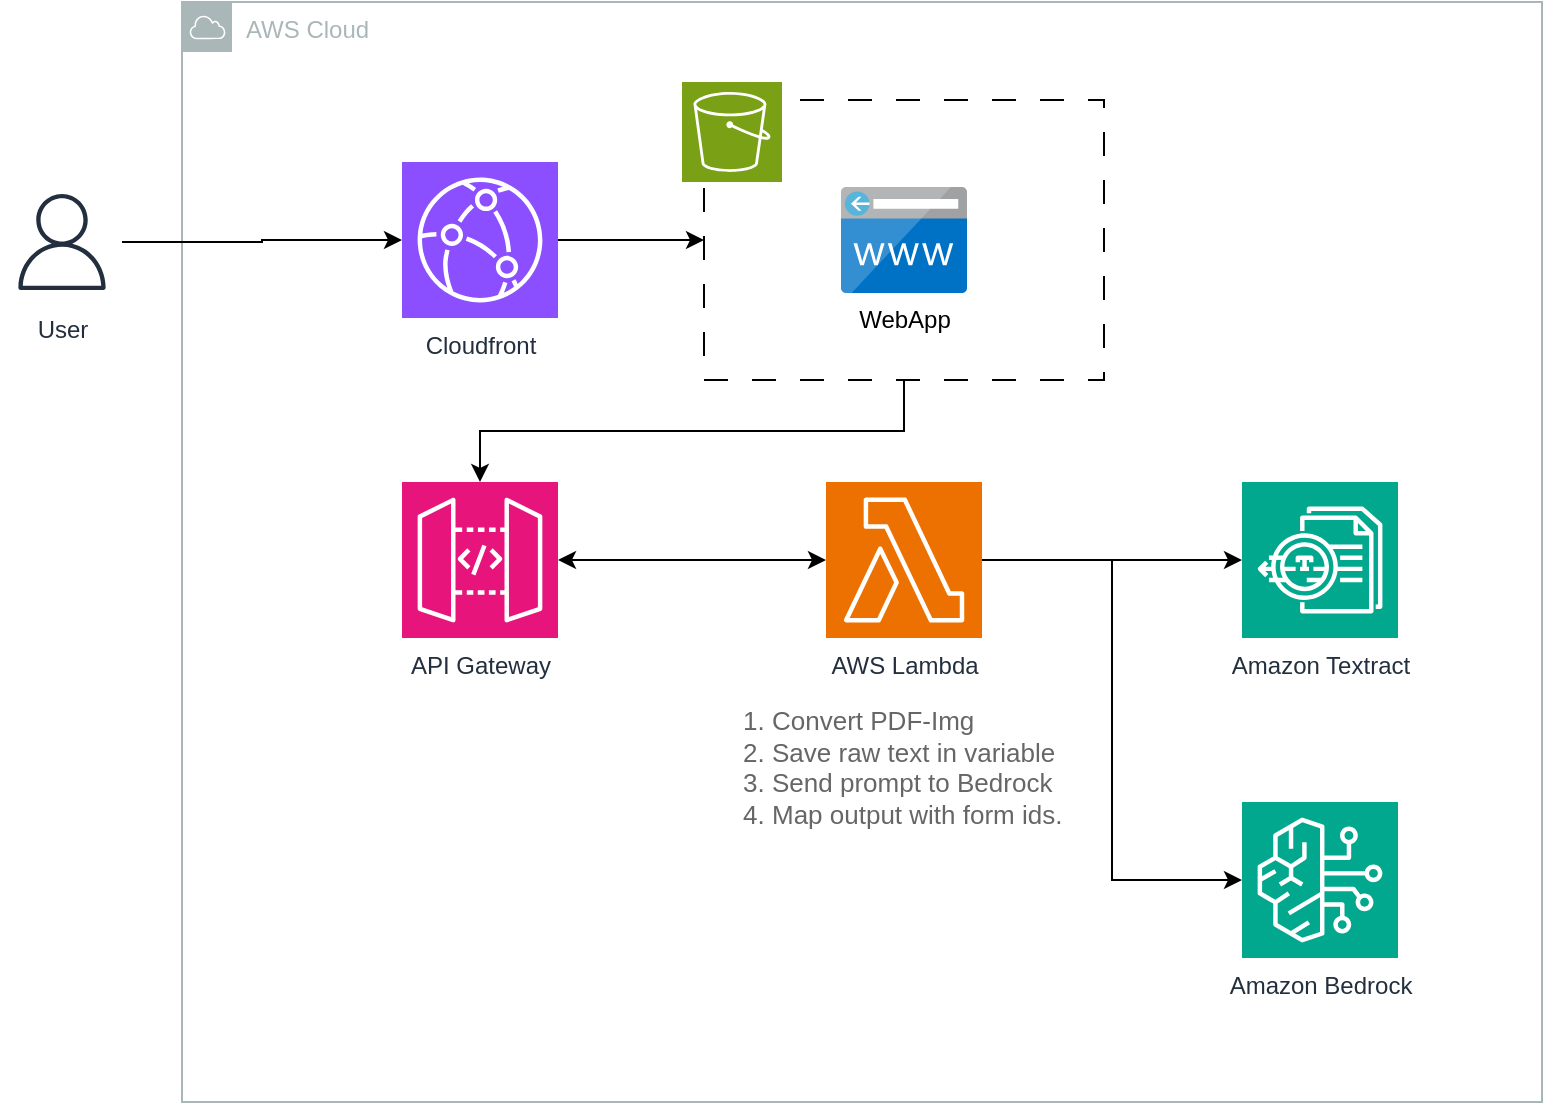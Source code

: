 <mxfile version="25.0.3">
  <diagram name="Page-1" id="0IRz8NS_Ctola5gJliLA">
    <mxGraphModel dx="2049" dy="1087" grid="1" gridSize="10" guides="1" tooltips="1" connect="1" arrows="1" fold="1" page="1" pageScale="1" pageWidth="850" pageHeight="1100" math="0" shadow="0">
      <root>
        <mxCell id="0" />
        <mxCell id="1" parent="0" />
        <mxCell id="rOorYpB8GYwaj5b-1Scx-3" value="AWS Cloud" style="sketch=0;outlineConnect=0;gradientColor=none;html=1;whiteSpace=wrap;fontSize=12;fontStyle=0;shape=mxgraph.aws4.group;grIcon=mxgraph.aws4.group_aws_cloud;strokeColor=#AAB7B8;fillColor=none;verticalAlign=top;align=left;spacingLeft=30;fontColor=#AAB7B8;dashed=0;" vertex="1" parent="1">
          <mxGeometry x="130" y="160" width="680" height="550" as="geometry" />
        </mxCell>
        <mxCell id="rOorYpB8GYwaj5b-1Scx-1" value="Amazon Bedrock" style="sketch=0;points=[[0,0,0],[0.25,0,0],[0.5,0,0],[0.75,0,0],[1,0,0],[0,1,0],[0.25,1,0],[0.5,1,0],[0.75,1,0],[1,1,0],[0,0.25,0],[0,0.5,0],[0,0.75,0],[1,0.25,0],[1,0.5,0],[1,0.75,0]];outlineConnect=0;fontColor=#232F3E;fillColor=#01A88D;strokeColor=#ffffff;dashed=0;verticalLabelPosition=bottom;verticalAlign=top;align=center;html=1;fontSize=12;fontStyle=0;aspect=fixed;shape=mxgraph.aws4.resourceIcon;resIcon=mxgraph.aws4.bedrock;" vertex="1" parent="1">
          <mxGeometry x="660" y="560" width="78" height="78" as="geometry" />
        </mxCell>
        <mxCell id="rOorYpB8GYwaj5b-1Scx-12" style="edgeStyle=orthogonalEdgeStyle;rounded=0;orthogonalLoop=1;jettySize=auto;html=1;exitX=0.5;exitY=1;exitDx=0;exitDy=0;" edge="1" parent="1" source="rOorYpB8GYwaj5b-1Scx-2" target="rOorYpB8GYwaj5b-1Scx-7">
          <mxGeometry relative="1" as="geometry" />
        </mxCell>
        <mxCell id="rOorYpB8GYwaj5b-1Scx-2" value="" style="rounded=0;whiteSpace=wrap;html=1;dashed=1;dashPattern=12 12;fillColor=none;" vertex="1" parent="1">
          <mxGeometry x="391" y="209" width="200" height="140" as="geometry" />
        </mxCell>
        <mxCell id="rOorYpB8GYwaj5b-1Scx-11" style="edgeStyle=orthogonalEdgeStyle;rounded=0;orthogonalLoop=1;jettySize=auto;html=1;entryX=0;entryY=0.5;entryDx=0;entryDy=0;" edge="1" parent="1" source="rOorYpB8GYwaj5b-1Scx-4" target="rOorYpB8GYwaj5b-1Scx-2">
          <mxGeometry relative="1" as="geometry" />
        </mxCell>
        <mxCell id="rOorYpB8GYwaj5b-1Scx-4" value="Cloudfront" style="sketch=0;points=[[0,0,0],[0.25,0,0],[0.5,0,0],[0.75,0,0],[1,0,0],[0,1,0],[0.25,1,0],[0.5,1,0],[0.75,1,0],[1,1,0],[0,0.25,0],[0,0.5,0],[0,0.75,0],[1,0.25,0],[1,0.5,0],[1,0.75,0]];outlineConnect=0;fontColor=#232F3E;fillColor=#8C4FFF;strokeColor=#ffffff;dashed=0;verticalLabelPosition=bottom;verticalAlign=top;align=center;html=1;fontSize=12;fontStyle=0;aspect=fixed;shape=mxgraph.aws4.resourceIcon;resIcon=mxgraph.aws4.cloudfront;" vertex="1" parent="1">
          <mxGeometry x="240" y="240" width="78" height="78" as="geometry" />
        </mxCell>
        <mxCell id="rOorYpB8GYwaj5b-1Scx-5" value="" style="sketch=0;points=[[0,0,0],[0.25,0,0],[0.5,0,0],[0.75,0,0],[1,0,0],[0,1,0],[0.25,1,0],[0.5,1,0],[0.75,1,0],[1,1,0],[0,0.25,0],[0,0.5,0],[0,0.75,0],[1,0.25,0],[1,0.5,0],[1,0.75,0]];outlineConnect=0;fontColor=#232F3E;fillColor=#7AA116;strokeColor=#ffffff;dashed=0;verticalLabelPosition=bottom;verticalAlign=top;align=center;html=1;fontSize=12;fontStyle=0;aspect=fixed;shape=mxgraph.aws4.resourceIcon;resIcon=mxgraph.aws4.s3;" vertex="1" parent="1">
          <mxGeometry x="380" y="200" width="50" height="50" as="geometry" />
        </mxCell>
        <mxCell id="rOorYpB8GYwaj5b-1Scx-6" value="AWS Lambda" style="sketch=0;points=[[0,0,0],[0.25,0,0],[0.5,0,0],[0.75,0,0],[1,0,0],[0,1,0],[0.25,1,0],[0.5,1,0],[0.75,1,0],[1,1,0],[0,0.25,0],[0,0.5,0],[0,0.75,0],[1,0.25,0],[1,0.5,0],[1,0.75,0]];outlineConnect=0;fontColor=#232F3E;fillColor=#ED7100;strokeColor=#ffffff;dashed=0;verticalLabelPosition=bottom;verticalAlign=top;align=center;html=1;fontSize=12;fontStyle=0;aspect=fixed;shape=mxgraph.aws4.resourceIcon;resIcon=mxgraph.aws4.lambda;" vertex="1" parent="1">
          <mxGeometry x="452" y="400" width="78" height="78" as="geometry" />
        </mxCell>
        <mxCell id="rOorYpB8GYwaj5b-1Scx-13" style="edgeStyle=orthogonalEdgeStyle;rounded=0;orthogonalLoop=1;jettySize=auto;html=1;exitX=1;exitY=0.5;exitDx=0;exitDy=0;exitPerimeter=0;startArrow=classic;startFill=1;" edge="1" parent="1" source="rOorYpB8GYwaj5b-1Scx-7" target="rOorYpB8GYwaj5b-1Scx-6">
          <mxGeometry relative="1" as="geometry" />
        </mxCell>
        <mxCell id="rOorYpB8GYwaj5b-1Scx-7" value="API Gateway" style="sketch=0;points=[[0,0,0],[0.25,0,0],[0.5,0,0],[0.75,0,0],[1,0,0],[0,1,0],[0.25,1,0],[0.5,1,0],[0.75,1,0],[1,1,0],[0,0.25,0],[0,0.5,0],[0,0.75,0],[1,0.25,0],[1,0.5,0],[1,0.75,0]];outlineConnect=0;fontColor=#232F3E;fillColor=#E7157B;strokeColor=#ffffff;dashed=0;verticalLabelPosition=bottom;verticalAlign=top;align=center;html=1;fontSize=12;fontStyle=0;aspect=fixed;shape=mxgraph.aws4.resourceIcon;resIcon=mxgraph.aws4.api_gateway;" vertex="1" parent="1">
          <mxGeometry x="240" y="400" width="78" height="78" as="geometry" />
        </mxCell>
        <mxCell id="rOorYpB8GYwaj5b-1Scx-8" value="WebApp" style="image;sketch=0;aspect=fixed;html=1;points=[];align=center;fontSize=12;image=img/lib/mscae/CustomDomain.svg;" vertex="1" parent="1">
          <mxGeometry x="459.5" y="252.54" width="63" height="52.92" as="geometry" />
        </mxCell>
        <mxCell id="rOorYpB8GYwaj5b-1Scx-9" value="Amazon Textract" style="sketch=0;points=[[0,0,0],[0.25,0,0],[0.5,0,0],[0.75,0,0],[1,0,0],[0,1,0],[0.25,1,0],[0.5,1,0],[0.75,1,0],[1,1,0],[0,0.25,0],[0,0.5,0],[0,0.75,0],[1,0.25,0],[1,0.5,0],[1,0.75,0]];outlineConnect=0;fontColor=#232F3E;fillColor=#01A88D;strokeColor=#ffffff;dashed=0;verticalLabelPosition=bottom;verticalAlign=top;align=center;html=1;fontSize=12;fontStyle=0;aspect=fixed;shape=mxgraph.aws4.resourceIcon;resIcon=mxgraph.aws4.textract;" vertex="1" parent="1">
          <mxGeometry x="660" y="400" width="78" height="78" as="geometry" />
        </mxCell>
        <mxCell id="rOorYpB8GYwaj5b-1Scx-16" style="edgeStyle=orthogonalEdgeStyle;rounded=0;orthogonalLoop=1;jettySize=auto;html=1;exitX=1;exitY=0.5;exitDx=0;exitDy=0;exitPerimeter=0;entryX=0;entryY=0.5;entryDx=0;entryDy=0;entryPerimeter=0;" edge="1" parent="1" source="rOorYpB8GYwaj5b-1Scx-6" target="rOorYpB8GYwaj5b-1Scx-1">
          <mxGeometry relative="1" as="geometry" />
        </mxCell>
        <mxCell id="rOorYpB8GYwaj5b-1Scx-17" style="edgeStyle=orthogonalEdgeStyle;rounded=0;orthogonalLoop=1;jettySize=auto;html=1;entryX=0;entryY=0.5;entryDx=0;entryDy=0;entryPerimeter=0;exitX=1;exitY=0.5;exitDx=0;exitDy=0;exitPerimeter=0;" edge="1" parent="1" source="rOorYpB8GYwaj5b-1Scx-6" target="rOorYpB8GYwaj5b-1Scx-9">
          <mxGeometry relative="1" as="geometry">
            <mxPoint x="440" y="620.15" as="sourcePoint" />
            <mxPoint x="630" y="349" as="targetPoint" />
          </mxGeometry>
        </mxCell>
        <mxCell id="rOorYpB8GYwaj5b-1Scx-19" value="User" style="sketch=0;outlineConnect=0;fontColor=#232F3E;gradientColor=none;strokeColor=#232F3E;fillColor=#ffffff;dashed=0;verticalLabelPosition=bottom;verticalAlign=top;align=center;html=1;fontSize=12;fontStyle=0;aspect=fixed;shape=mxgraph.aws4.resourceIcon;resIcon=mxgraph.aws4.user;" vertex="1" parent="1">
          <mxGeometry x="40" y="250" width="60" height="60" as="geometry" />
        </mxCell>
        <mxCell id="rOorYpB8GYwaj5b-1Scx-20" style="edgeStyle=orthogonalEdgeStyle;rounded=0;orthogonalLoop=1;jettySize=auto;html=1;entryX=0;entryY=0.5;entryDx=0;entryDy=0;entryPerimeter=0;" edge="1" parent="1" source="rOorYpB8GYwaj5b-1Scx-19" target="rOorYpB8GYwaj5b-1Scx-4">
          <mxGeometry relative="1" as="geometry" />
        </mxCell>
        <mxCell id="rOorYpB8GYwaj5b-1Scx-21" value="&lt;ol&gt;&lt;li&gt;&lt;span style=&quot;background-color: initial;&quot;&gt;Convert PDF-Img&lt;/span&gt;&lt;/li&gt;&lt;li&gt;&lt;span style=&quot;background-color: initial;&quot;&gt;Save raw text in variable&lt;/span&gt;&lt;/li&gt;&lt;li&gt;&lt;span style=&quot;background-color: initial;&quot;&gt;Send prompt to Bedrock&lt;/span&gt;&lt;/li&gt;&lt;li&gt;&lt;span style=&quot;background-color: initial;&quot;&gt;Map output with form ids.&lt;/span&gt;&lt;/li&gt;&lt;/ol&gt;" style="strokeWidth=1;shadow=0;dashed=0;align=left;html=1;shape=mxgraph.mockup.text.bulletedList;textColor=#666666;mainText=,,,,;textSize=17;bulletStyle=none;strokeColor=none;fillColor=none;align=left;verticalAlign=top;fontSize=13;fontColor=#666666;" vertex="1" parent="1">
          <mxGeometry x="383" y="492" width="200" height="97" as="geometry" />
        </mxCell>
      </root>
    </mxGraphModel>
  </diagram>
</mxfile>
